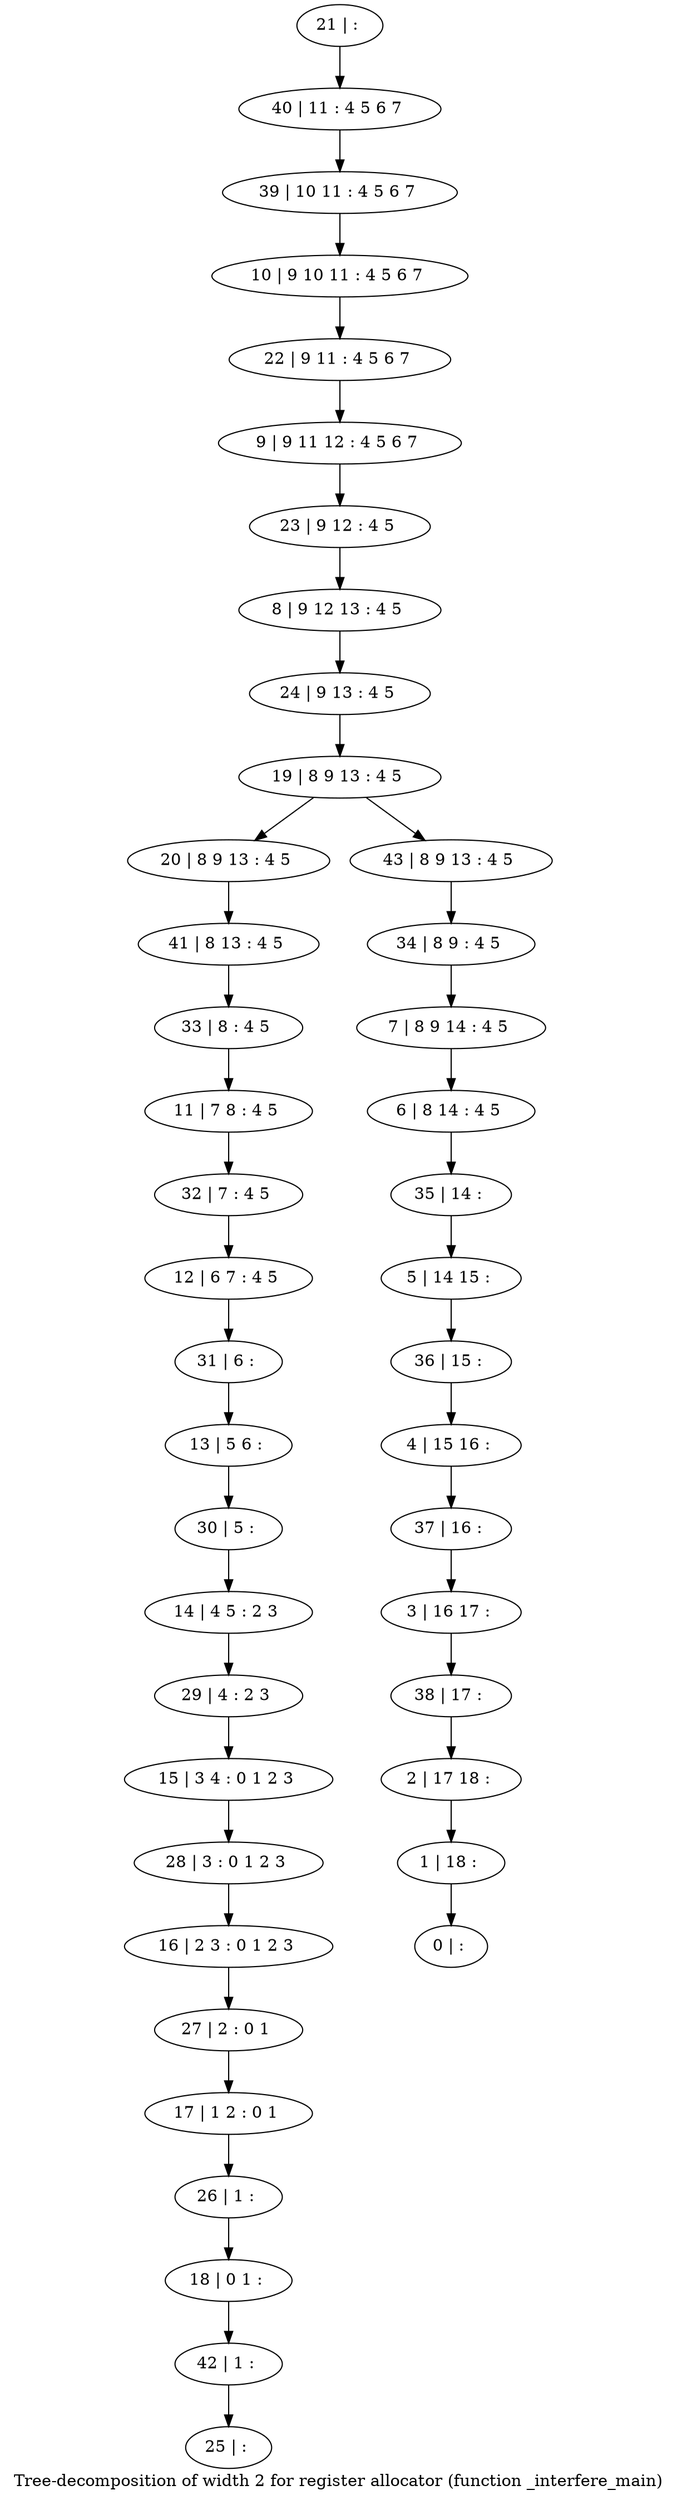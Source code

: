 digraph G {
graph [label="Tree-decomposition of width 2 for register allocator (function _interfere_main)"]
0[label="0 | : "];
1[label="1 | 18 : "];
2[label="2 | 17 18 : "];
3[label="3 | 16 17 : "];
4[label="4 | 15 16 : "];
5[label="5 | 14 15 : "];
6[label="6 | 8 14 : 4 5 "];
7[label="7 | 8 9 14 : 4 5 "];
8[label="8 | 9 12 13 : 4 5 "];
9[label="9 | 9 11 12 : 4 5 6 7 "];
10[label="10 | 9 10 11 : 4 5 6 7 "];
11[label="11 | 7 8 : 4 5 "];
12[label="12 | 6 7 : 4 5 "];
13[label="13 | 5 6 : "];
14[label="14 | 4 5 : 2 3 "];
15[label="15 | 3 4 : 0 1 2 3 "];
16[label="16 | 2 3 : 0 1 2 3 "];
17[label="17 | 1 2 : 0 1 "];
18[label="18 | 0 1 : "];
19[label="19 | 8 9 13 : 4 5 "];
20[label="20 | 8 9 13 : 4 5 "];
21[label="21 | : "];
22[label="22 | 9 11 : 4 5 6 7 "];
23[label="23 | 9 12 : 4 5 "];
24[label="24 | 9 13 : 4 5 "];
25[label="25 | : "];
26[label="26 | 1 : "];
27[label="27 | 2 : 0 1 "];
28[label="28 | 3 : 0 1 2 3 "];
29[label="29 | 4 : 2 3 "];
30[label="30 | 5 : "];
31[label="31 | 6 : "];
32[label="32 | 7 : 4 5 "];
33[label="33 | 8 : 4 5 "];
34[label="34 | 8 9 : 4 5 "];
35[label="35 | 14 : "];
36[label="36 | 15 : "];
37[label="37 | 16 : "];
38[label="38 | 17 : "];
39[label="39 | 10 11 : 4 5 6 7 "];
40[label="40 | 11 : 4 5 6 7 "];
41[label="41 | 8 13 : 4 5 "];
42[label="42 | 1 : "];
43[label="43 | 8 9 13 : 4 5 "];
26->18 ;
17->26 ;
27->17 ;
16->27 ;
28->16 ;
15->28 ;
29->15 ;
14->29 ;
30->14 ;
13->30 ;
31->13 ;
12->31 ;
32->12 ;
11->32 ;
33->11 ;
41->33 ;
20->41 ;
42->25 ;
18->42 ;
21->40 ;
40->39 ;
39->10 ;
10->22 ;
22->9 ;
9->23 ;
23->8 ;
8->24 ;
24->19 ;
34->7 ;
7->6 ;
6->35 ;
35->5 ;
5->36 ;
36->4 ;
4->37 ;
37->3 ;
3->38 ;
38->2 ;
2->1 ;
1->0 ;
43->34 ;
19->20 ;
19->43 ;
}
